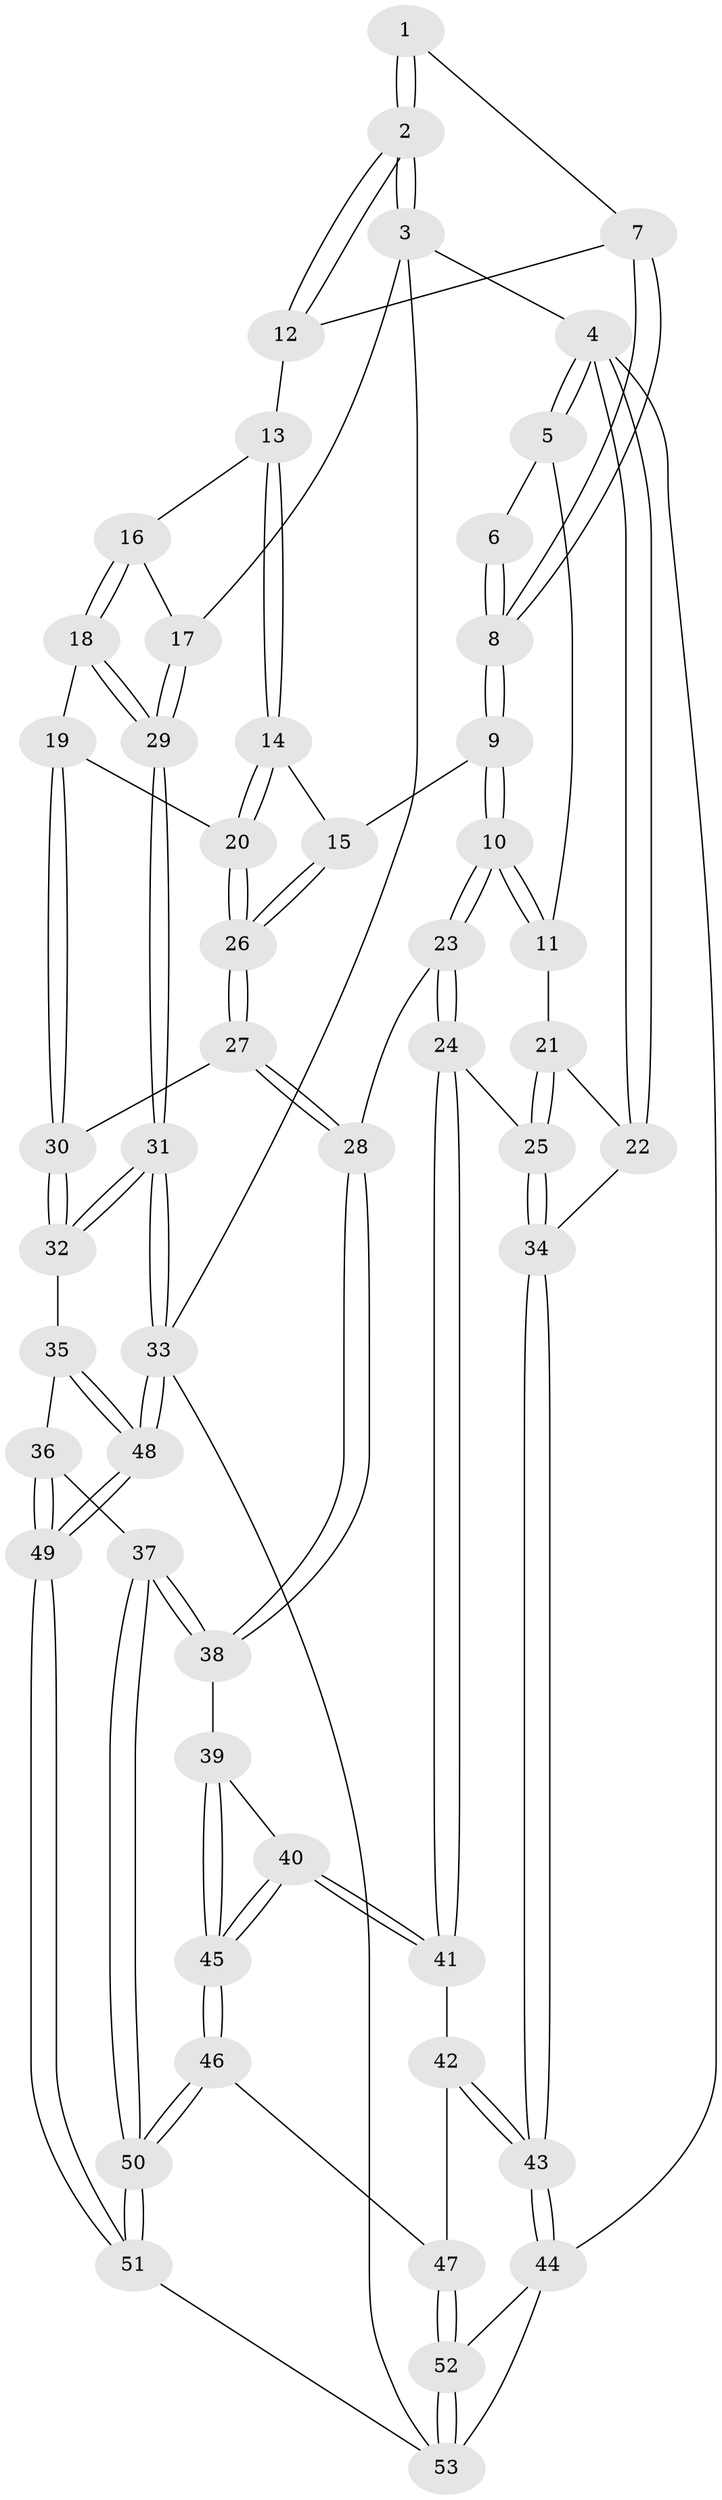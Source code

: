 // coarse degree distribution, {3: 0.53125, 4: 0.15625, 2: 0.1875, 5: 0.09375, 6: 0.03125}
// Generated by graph-tools (version 1.1) at 2025/54/03/04/25 22:54:24]
// undirected, 53 vertices, 129 edges
graph export_dot {
  node [color=gray90,style=filled];
  1 [pos="+0.664710327154692+0"];
  2 [pos="+1+0"];
  3 [pos="+1+0"];
  4 [pos="+0+0"];
  5 [pos="+0.246499691086093+0"];
  6 [pos="+0.4137874864689551+0"];
  7 [pos="+0.6665156044106333+0.17841611549662056"];
  8 [pos="+0.5364986062549663+0.1897897901353392"];
  9 [pos="+0.5155957861243496+0.24702790396336594"];
  10 [pos="+0.4407965051462938+0.2943858643426743"];
  11 [pos="+0.25072109804387066+0.2055949983031015"];
  12 [pos="+0.7318279578209553+0.19529933500993255"];
  13 [pos="+0.7407032757479044+0.22650460789484259"];
  14 [pos="+0.7268006058502424+0.309333943489245"];
  15 [pos="+0.5768884591426805+0.3175445894593768"];
  16 [pos="+0.8332087970822049+0.262691919893463"];
  17 [pos="+1+0.1572545252856457"];
  18 [pos="+0.8518988353803816+0.40708847482798144"];
  19 [pos="+0.8445741408588131+0.4093675252056471"];
  20 [pos="+0.7342810670100928+0.33204517192296684"];
  21 [pos="+0.21605298419591465+0.257065022790595"];
  22 [pos="+0+0.3205170546033345"];
  23 [pos="+0.39809888423020134+0.45864187083296276"];
  24 [pos="+0.27579415467575885+0.5109483193152308"];
  25 [pos="+0.2593607751770416+0.49822583189374625"];
  26 [pos="+0.6156492440998235+0.47970363581481595"];
  27 [pos="+0.6117039747671373+0.5064193770497207"];
  28 [pos="+0.5766681063900021+0.5290846353621502"];
  29 [pos="+1+0.39262353454621984"];
  30 [pos="+0.7564157405036679+0.5350382564722143"];
  31 [pos="+1+0.6236664176316091"];
  32 [pos="+0.7941680411741149+0.5954464234319198"];
  33 [pos="+1+1"];
  34 [pos="+0+0.46304509601076305"];
  35 [pos="+0.7706753680495031+0.6769936195847543"];
  36 [pos="+0.6497731261635115+0.7427544111692875"];
  37 [pos="+0.5506213450961903+0.7062798035642395"];
  38 [pos="+0.5498605782480672+0.7049586515849545"];
  39 [pos="+0.5228532899186905+0.7025632686975258"];
  40 [pos="+0.2989759575620135+0.5974386079484032"];
  41 [pos="+0.27611230305417594+0.535913766200529"];
  42 [pos="+0.13275410605625193+0.6663820689231862"];
  43 [pos="+0+0.6630657672631335"];
  44 [pos="+0+0.8144936339284747"];
  45 [pos="+0.2848994721362116+0.7926565342440066"];
  46 [pos="+0.2826466526299554+0.7978045207439998"];
  47 [pos="+0.19552231284935306+0.7957093810532805"];
  48 [pos="+1+1"];
  49 [pos="+0.886045311256563+1"];
  50 [pos="+0.4283244711655073+1"];
  51 [pos="+0.4283391205060271+1"];
  52 [pos="+0.05772303040012698+0.8562455633851003"];
  53 [pos="+0.31074975913379926+1"];
  1 -- 2;
  1 -- 2;
  1 -- 7;
  2 -- 3;
  2 -- 3;
  2 -- 12;
  2 -- 12;
  3 -- 4;
  3 -- 17;
  3 -- 33;
  4 -- 5;
  4 -- 5;
  4 -- 22;
  4 -- 22;
  4 -- 44;
  5 -- 6;
  5 -- 11;
  6 -- 8;
  6 -- 8;
  7 -- 8;
  7 -- 8;
  7 -- 12;
  8 -- 9;
  8 -- 9;
  9 -- 10;
  9 -- 10;
  9 -- 15;
  10 -- 11;
  10 -- 11;
  10 -- 23;
  10 -- 23;
  11 -- 21;
  12 -- 13;
  13 -- 14;
  13 -- 14;
  13 -- 16;
  14 -- 15;
  14 -- 20;
  14 -- 20;
  15 -- 26;
  15 -- 26;
  16 -- 17;
  16 -- 18;
  16 -- 18;
  17 -- 29;
  17 -- 29;
  18 -- 19;
  18 -- 29;
  18 -- 29;
  19 -- 20;
  19 -- 30;
  19 -- 30;
  20 -- 26;
  20 -- 26;
  21 -- 22;
  21 -- 25;
  21 -- 25;
  22 -- 34;
  23 -- 24;
  23 -- 24;
  23 -- 28;
  24 -- 25;
  24 -- 41;
  24 -- 41;
  25 -- 34;
  25 -- 34;
  26 -- 27;
  26 -- 27;
  27 -- 28;
  27 -- 28;
  27 -- 30;
  28 -- 38;
  28 -- 38;
  29 -- 31;
  29 -- 31;
  30 -- 32;
  30 -- 32;
  31 -- 32;
  31 -- 32;
  31 -- 33;
  31 -- 33;
  32 -- 35;
  33 -- 48;
  33 -- 48;
  33 -- 53;
  34 -- 43;
  34 -- 43;
  35 -- 36;
  35 -- 48;
  35 -- 48;
  36 -- 37;
  36 -- 49;
  36 -- 49;
  37 -- 38;
  37 -- 38;
  37 -- 50;
  37 -- 50;
  38 -- 39;
  39 -- 40;
  39 -- 45;
  39 -- 45;
  40 -- 41;
  40 -- 41;
  40 -- 45;
  40 -- 45;
  41 -- 42;
  42 -- 43;
  42 -- 43;
  42 -- 47;
  43 -- 44;
  43 -- 44;
  44 -- 52;
  44 -- 53;
  45 -- 46;
  45 -- 46;
  46 -- 47;
  46 -- 50;
  46 -- 50;
  47 -- 52;
  47 -- 52;
  48 -- 49;
  48 -- 49;
  49 -- 51;
  49 -- 51;
  50 -- 51;
  50 -- 51;
  51 -- 53;
  52 -- 53;
  52 -- 53;
}

